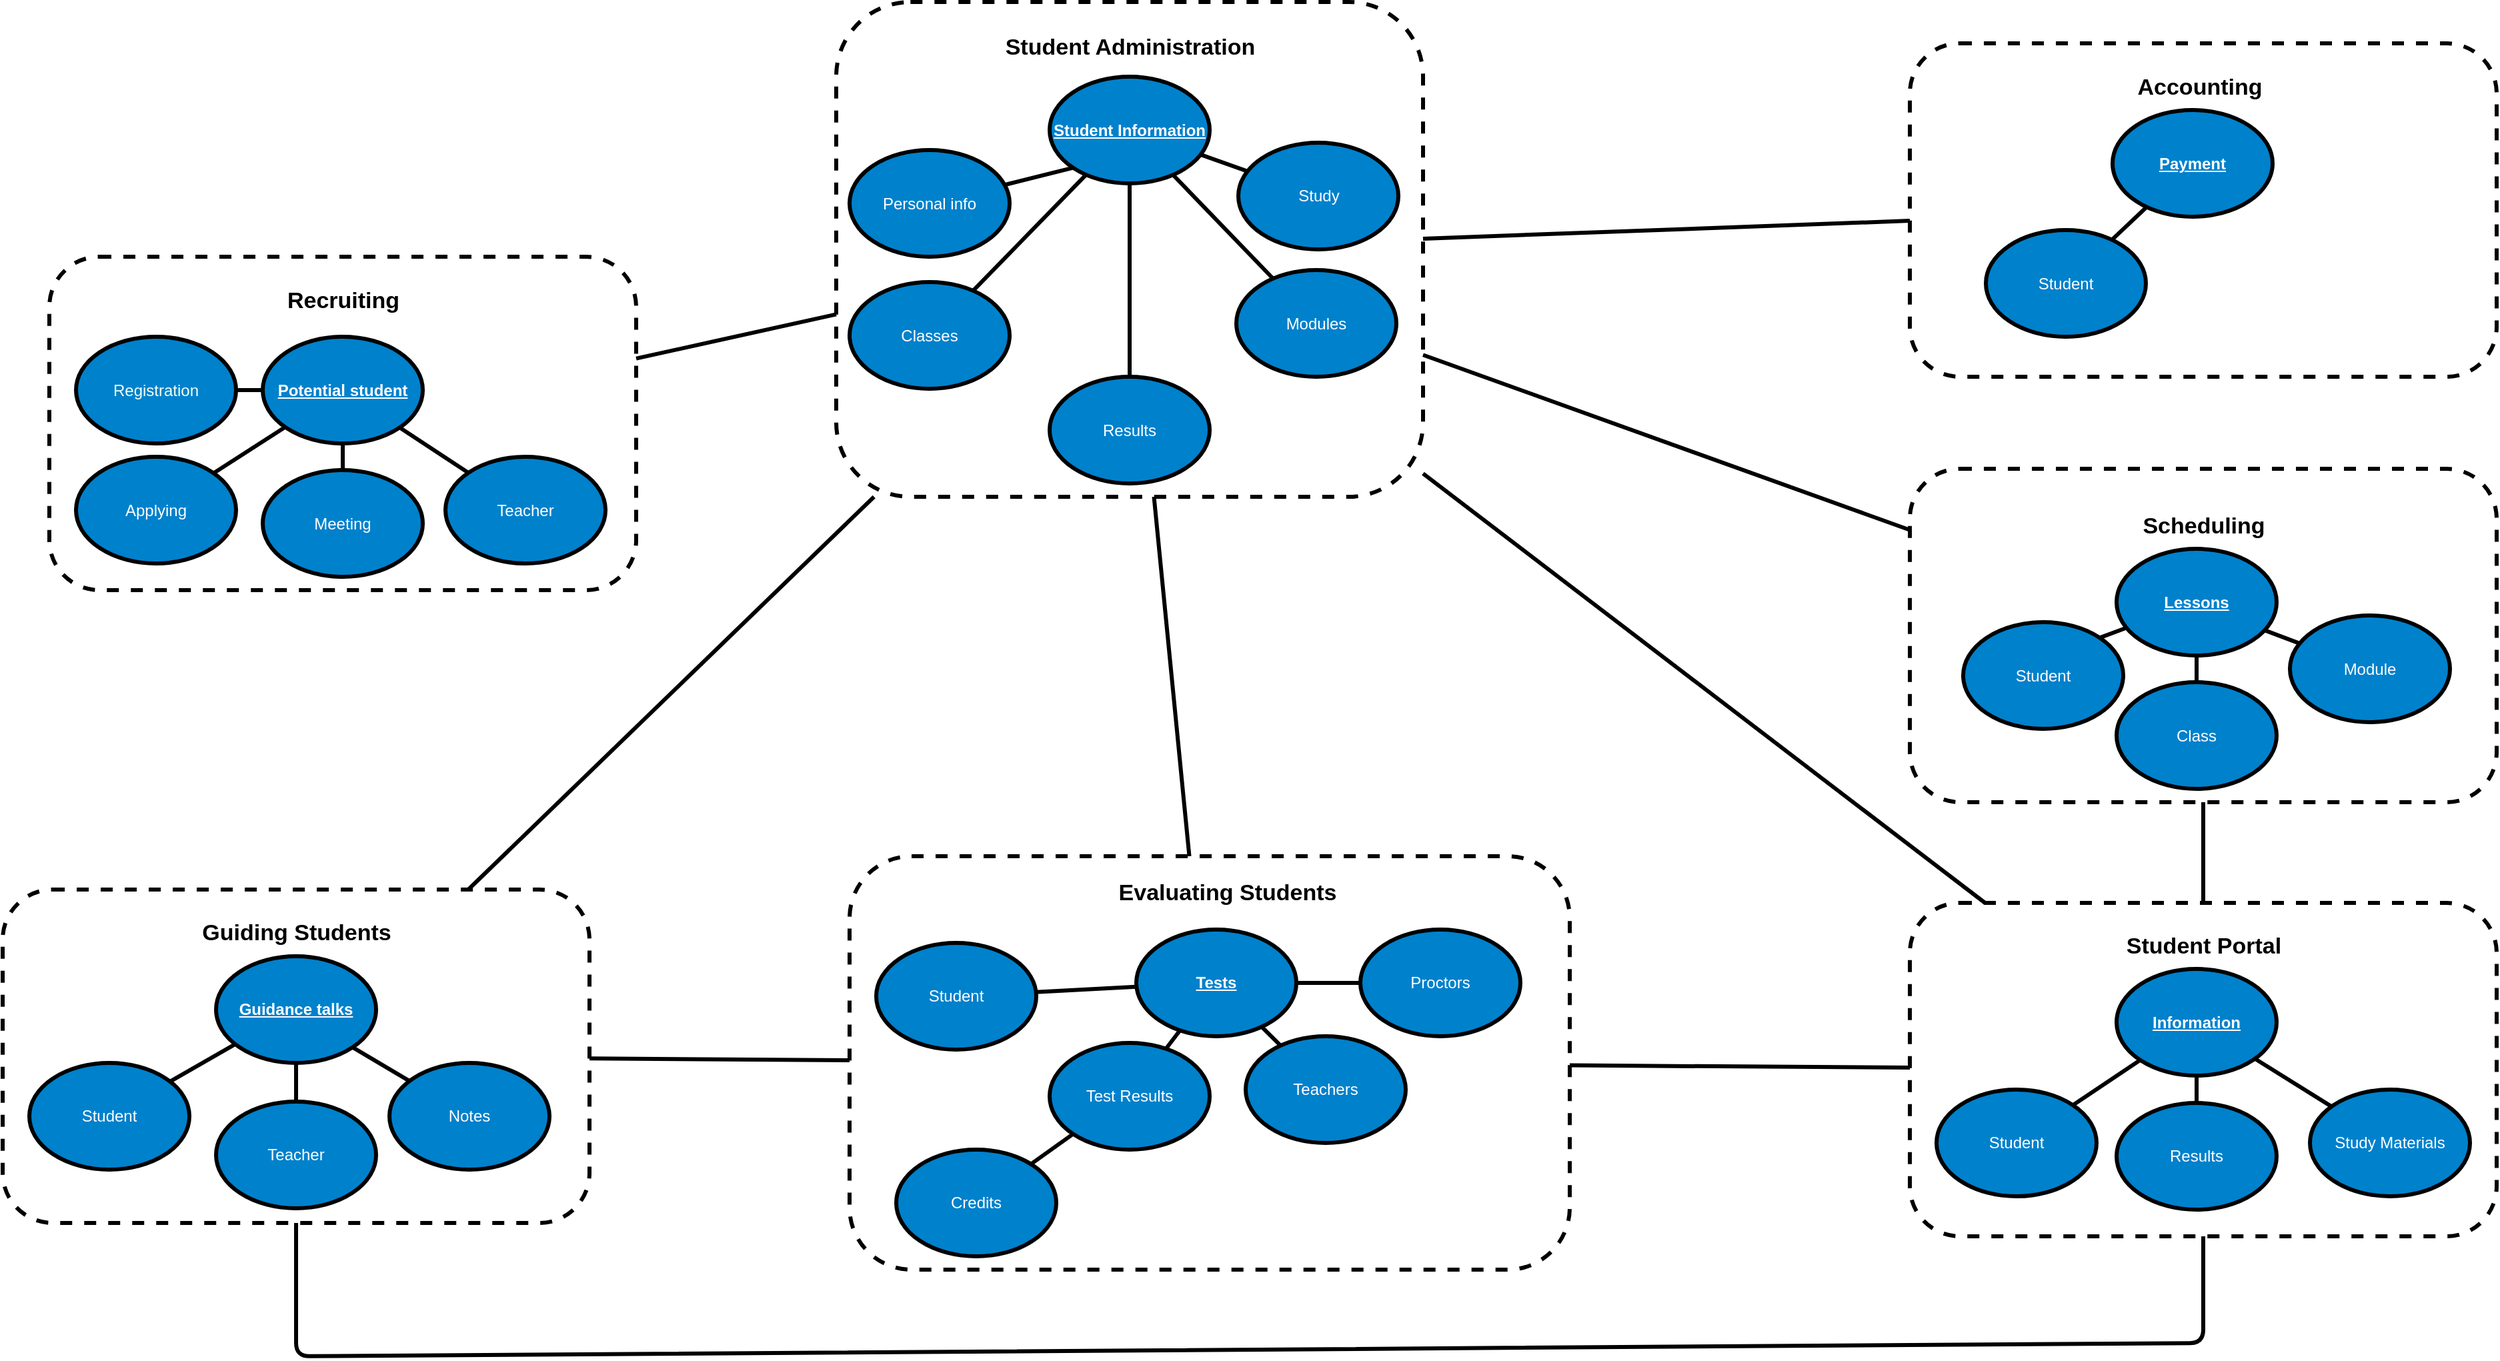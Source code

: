 <mxfile version="10.6.5" type="google"><diagram id="IRbVIgRhommmWBcJU5Y_" name="Page-1"><mxGraphModel dx="3615" dy="1430" grid="1" gridSize="10" guides="1" tooltips="1" connect="1" arrows="1" fold="1" page="1" pageScale="1" pageWidth="827" pageHeight="1169" math="0" shadow="0"><root><mxCell id="0"/><mxCell id="1" parent="0"/><mxCell id="iehb84xcE1WrMucQQFT0-1" value="" style="rounded=1;whiteSpace=wrap;html=1;dashed=1;strokeWidth=3;" vertex="1" parent="1"><mxGeometry x="-750" y="495.5" width="440" height="250" as="geometry"/></mxCell><mxCell id="iehb84xcE1WrMucQQFT0-2" value="&lt;div style=&quot;text-align: right ; font-size: 17px&quot;&gt;&lt;font style=&quot;font-size: 17px&quot;&gt;&lt;b&gt;Recruiting&lt;/b&gt;&lt;/font&gt;&lt;/div&gt;" style="text;html=1;resizable=0;points=[];autosize=1;align=center;verticalAlign=top;spacingTop=-4;" vertex="1" parent="1"><mxGeometry x="-580" y="515.5" width="100" height="20" as="geometry"/></mxCell><mxCell id="iehb84xcE1WrMucQQFT0-7" value="" style="rounded=1;whiteSpace=wrap;html=1;dashed=1;strokeWidth=3;" vertex="1" parent="1"><mxGeometry x="-160" y="304.5" width="440" height="371" as="geometry"/></mxCell><mxCell id="iehb84xcE1WrMucQQFT0-8" value="&lt;div style=&quot;text-align: right ; font-size: 17px&quot;&gt;&lt;font style=&quot;font-size: 17px&quot;&gt;&lt;b&gt;Student Administration&lt;/b&gt;&lt;/font&gt;&lt;/div&gt;" style="text;html=1;resizable=0;points=[];autosize=1;align=center;verticalAlign=top;spacingTop=-4;" vertex="1" parent="1"><mxGeometry x="-40" y="325.5" width="200" height="20" as="geometry"/></mxCell><mxCell id="iehb84xcE1WrMucQQFT0-9" value="" style="rounded=1;whiteSpace=wrap;html=1;dashed=1;strokeWidth=3;" vertex="1" parent="1"><mxGeometry x="645" y="335.5" width="440" height="250" as="geometry"/></mxCell><mxCell id="iehb84xcE1WrMucQQFT0-10" value="&lt;div style=&quot;text-align: right ; font-size: 17px&quot;&gt;&lt;font style=&quot;font-size: 17px&quot;&gt;&lt;b&gt;Accounting&lt;/b&gt;&lt;/font&gt;&lt;/div&gt;" style="text;html=1;resizable=0;points=[];autosize=1;align=center;verticalAlign=top;spacingTop=-4;" vertex="1" parent="1"><mxGeometry x="807" y="355.5" width="110" height="20" as="geometry"/></mxCell><mxCell id="iehb84xcE1WrMucQQFT0-11" value="" style="rounded=1;whiteSpace=wrap;html=1;dashed=1;strokeWidth=3;" vertex="1" parent="1"><mxGeometry x="645" y="980" width="440" height="250" as="geometry"/></mxCell><mxCell id="iehb84xcE1WrMucQQFT0-12" value="&lt;div style=&quot;text-align: right ; font-size: 17px&quot;&gt;&lt;font style=&quot;font-size: 17px&quot;&gt;&lt;b&gt;Student Portal&lt;/b&gt;&lt;/font&gt;&lt;/div&gt;" style="text;html=1;resizable=0;points=[];autosize=1;align=center;verticalAlign=top;spacingTop=-4;" vertex="1" parent="1"><mxGeometry x="800" y="1000" width="130" height="20" as="geometry"/></mxCell><mxCell id="iehb84xcE1WrMucQQFT0-13" value="" style="rounded=1;whiteSpace=wrap;html=1;dashed=1;strokeWidth=3;" vertex="1" parent="1"><mxGeometry x="-785" y="970" width="440" height="250" as="geometry"/></mxCell><mxCell id="iehb84xcE1WrMucQQFT0-14" value="&lt;div style=&quot;text-align: right ; font-size: 17px&quot;&gt;&lt;font style=&quot;font-size: 17px&quot;&gt;&lt;b&gt;Guiding Students&lt;/b&gt;&lt;/font&gt;&lt;/div&gt;" style="text;html=1;resizable=0;points=[];autosize=1;align=center;verticalAlign=top;spacingTop=-4;" vertex="1" parent="1"><mxGeometry x="-645" y="990" width="160" height="20" as="geometry"/></mxCell><mxCell id="iehb84xcE1WrMucQQFT0-15" value="" style="rounded=1;whiteSpace=wrap;html=1;dashed=1;strokeWidth=3;" vertex="1" parent="1"><mxGeometry x="-150" y="945" width="540" height="310" as="geometry"/></mxCell><mxCell id="iehb84xcE1WrMucQQFT0-16" value="&lt;div style=&quot;text-align: right ; font-size: 17px&quot;&gt;&lt;font style=&quot;font-size: 17px&quot;&gt;&lt;b&gt;Evaluating Students&lt;/b&gt;&lt;/font&gt;&lt;/div&gt;" style="text;html=1;resizable=0;points=[];autosize=1;align=center;verticalAlign=top;spacingTop=-4;" vertex="1" parent="1"><mxGeometry x="43" y="960" width="180" height="20" as="geometry"/></mxCell><mxCell id="iehb84xcE1WrMucQQFT0-17" value="&lt;font color=&quot;#ffffff&quot;&gt;&lt;b&gt;&lt;u&gt;Payment&lt;/u&gt;&lt;/b&gt;&lt;/font&gt;" style="ellipse;whiteSpace=wrap;html=1;strokeWidth=3;align=center;fontColor=#F3FFF0;fillColor=#0081CC;" vertex="1" parent="1"><mxGeometry x="797" y="385.5" width="120" height="80" as="geometry"/></mxCell><mxCell id="iehb84xcE1WrMucQQFT0-18" value="&lt;font color=&quot;#ffffff&quot;&gt;&lt;b&gt;&lt;u&gt;Potential student&lt;/u&gt;&lt;/b&gt;&lt;br&gt;&lt;/font&gt;" style="ellipse;whiteSpace=wrap;html=1;strokeWidth=3;align=center;fontColor=#F3FFF0;fillColor=#0081CC;" vertex="1" parent="1"><mxGeometry x="-590" y="555.5" width="120" height="80" as="geometry"/></mxCell><mxCell id="iehb84xcE1WrMucQQFT0-19" value="&lt;font color=&quot;#ffffff&quot;&gt;&lt;b&gt;&lt;u&gt;Student Information&lt;/u&gt;&lt;/b&gt;&lt;/font&gt;" style="ellipse;whiteSpace=wrap;html=1;strokeWidth=3;align=center;fontColor=#F3FFF0;fillColor=#0081CC;" vertex="1" parent="1"><mxGeometry y="360.5" width="120" height="80" as="geometry"/></mxCell><mxCell id="iehb84xcE1WrMucQQFT0-20" value="" style="rounded=1;whiteSpace=wrap;html=1;dashed=1;strokeWidth=3;" vertex="1" parent="1"><mxGeometry x="645" y="654.5" width="440" height="250" as="geometry"/></mxCell><mxCell id="iehb84xcE1WrMucQQFT0-21" value="&lt;div style=&quot;text-align: right ; font-size: 17px&quot;&gt;&lt;font style=&quot;font-size: 17px&quot;&gt;&lt;b&gt;Scheduling&lt;/b&gt;&lt;/font&gt;&lt;/div&gt;" style="text;html=1;resizable=0;points=[];autosize=1;align=center;verticalAlign=top;spacingTop=-4;" vertex="1" parent="1"><mxGeometry x="810" y="684.5" width="110" height="20" as="geometry"/></mxCell><mxCell id="iehb84xcE1WrMucQQFT0-22" value="&lt;font color=&quot;#ffffff&quot;&gt;Student&lt;/font&gt;" style="ellipse;whiteSpace=wrap;html=1;strokeWidth=3;align=center;fontColor=#F3FFF0;fillColor=#0081CC;" vertex="1" parent="1"><mxGeometry x="-130" y="1010" width="120" height="80" as="geometry"/></mxCell><mxCell id="iehb84xcE1WrMucQQFT0-24" value="&lt;font color=&quot;#ffffff&quot;&gt;&lt;b&gt;&lt;u&gt;Information&lt;/u&gt;&lt;/b&gt;&lt;/font&gt;" style="ellipse;whiteSpace=wrap;html=1;strokeWidth=3;align=center;fontColor=#F3FFF0;fillColor=#0081CC;" vertex="1" parent="1"><mxGeometry x="800" y="1029.5" width="120" height="80" as="geometry"/></mxCell><mxCell id="iehb84xcE1WrMucQQFT0-25" value="&lt;font color=&quot;#ffffff&quot;&gt;&lt;b&gt;&lt;u&gt;Guidance talks&lt;/u&gt;&lt;/b&gt;&lt;/font&gt;" style="ellipse;whiteSpace=wrap;html=1;strokeWidth=3;align=center;fontColor=#F3FFF0;fillColor=#0081CC;" vertex="1" parent="1"><mxGeometry x="-625" y="1020" width="120" height="80" as="geometry"/></mxCell><mxCell id="iehb84xcE1WrMucQQFT0-26" value="&lt;font color=&quot;#ffffff&quot;&gt;Student&lt;/font&gt;" style="ellipse;whiteSpace=wrap;html=1;strokeWidth=3;align=center;fontColor=#F3FFF0;fillColor=#0081CC;" vertex="1" parent="1"><mxGeometry x="-765" y="1100" width="120" height="80" as="geometry"/></mxCell><mxCell id="iehb84xcE1WrMucQQFT0-27" value="&lt;font color=&quot;#ffffff&quot;&gt;Teacher&lt;/font&gt;" style="ellipse;whiteSpace=wrap;html=1;strokeWidth=3;align=center;fontColor=#F3FFF0;fillColor=#0081CC;" vertex="1" parent="1"><mxGeometry x="-625" y="1129" width="120" height="80" as="geometry"/></mxCell><mxCell id="iehb84xcE1WrMucQQFT0-28" value="&lt;font color=&quot;#ffffff&quot;&gt;Notes&lt;/font&gt;" style="ellipse;whiteSpace=wrap;html=1;strokeWidth=3;align=center;fontColor=#F3FFF0;fillColor=#0081CC;" vertex="1" parent="1"><mxGeometry x="-495" y="1100" width="120" height="80" as="geometry"/></mxCell><mxCell id="iehb84xcE1WrMucQQFT0-30" value="" style="endArrow=none;html=1;fontColor=#F3FFF0;entryX=1;entryY=1;entryDx=0;entryDy=0;strokeWidth=3;" edge="1" parent="1" source="iehb84xcE1WrMucQQFT0-28" target="iehb84xcE1WrMucQQFT0-25"><mxGeometry width="50" height="50" relative="1" as="geometry"><mxPoint x="-1535" y="1290" as="sourcePoint"/><mxPoint x="-1485" y="1240" as="targetPoint"/></mxGeometry></mxCell><mxCell id="iehb84xcE1WrMucQQFT0-31" value="" style="endArrow=none;html=1;fontColor=#F3FFF0;entryX=0.5;entryY=1;entryDx=0;entryDy=0;strokeWidth=3;" edge="1" parent="1" source="iehb84xcE1WrMucQQFT0-27" target="iehb84xcE1WrMucQQFT0-25"><mxGeometry width="50" height="50" relative="1" as="geometry"><mxPoint x="-469.901" y="1123.468" as="sourcePoint"/><mxPoint x="-513" y="1098" as="targetPoint"/></mxGeometry></mxCell><mxCell id="iehb84xcE1WrMucQQFT0-32" value="" style="endArrow=none;html=1;fontColor=#F3FFF0;strokeWidth=3;" edge="1" parent="1" source="iehb84xcE1WrMucQQFT0-25" target="iehb84xcE1WrMucQQFT0-26"><mxGeometry width="50" height="50" relative="1" as="geometry"><mxPoint x="-459.901" y="1133.468" as="sourcePoint"/><mxPoint x="-503" y="1108" as="targetPoint"/></mxGeometry></mxCell><mxCell id="iehb84xcE1WrMucQQFT0-34" value="&lt;font color=&quot;#ffffff&quot;&gt;Meeting&lt;/font&gt;" style="ellipse;whiteSpace=wrap;html=1;strokeWidth=3;align=center;fontColor=#F3FFF0;fillColor=#0081CC;" vertex="1" parent="1"><mxGeometry x="-590" y="655.5" width="120" height="80" as="geometry"/></mxCell><mxCell id="iehb84xcE1WrMucQQFT0-35" value="&lt;font color=&quot;#ffffff&quot;&gt;Teacher&lt;br&gt;&lt;/font&gt;" style="ellipse;whiteSpace=wrap;html=1;strokeWidth=3;align=center;fontColor=#F3FFF0;fillColor=#0081CC;" vertex="1" parent="1"><mxGeometry x="-453" y="645.5" width="120" height="80" as="geometry"/></mxCell><mxCell id="iehb84xcE1WrMucQQFT0-36" value="" style="endArrow=none;html=1;fontColor=#F3FFF0;strokeWidth=3;" edge="1" parent="1" source="iehb84xcE1WrMucQQFT0-35" target="iehb84xcE1WrMucQQFT0-18"><mxGeometry width="50" height="50" relative="1" as="geometry"><mxPoint x="-105.812" y="931.33" as="sourcePoint"/><mxPoint x="-154.445" y="959.468" as="targetPoint"/></mxGeometry></mxCell><mxCell id="iehb84xcE1WrMucQQFT0-37" value="" style="endArrow=none;html=1;fontColor=#F3FFF0;strokeWidth=3;" edge="1" parent="1" source="iehb84xcE1WrMucQQFT0-34" target="iehb84xcE1WrMucQQFT0-18"><mxGeometry width="50" height="50" relative="1" as="geometry"><mxPoint x="-95.812" y="941.33" as="sourcePoint"/><mxPoint x="-144.445" y="969.468" as="targetPoint"/></mxGeometry></mxCell><mxCell id="iehb84xcE1WrMucQQFT0-39" value="&lt;font color=&quot;#ffffff&quot;&gt;Student&lt;/font&gt;" style="ellipse;whiteSpace=wrap;html=1;strokeWidth=3;align=center;fontColor=#F3FFF0;fillColor=#0081CC;" vertex="1" parent="1"><mxGeometry x="665" y="1120" width="120" height="80" as="geometry"/></mxCell><mxCell id="iehb84xcE1WrMucQQFT0-40" value="" style="endArrow=none;html=1;fontColor=#F3FFF0;strokeWidth=3;" edge="1" parent="1" source="iehb84xcE1WrMucQQFT0-39" target="iehb84xcE1WrMucQQFT0-24"><mxGeometry width="50" height="50" relative="1" as="geometry"><mxPoint x="509.006" y="1152.099" as="sourcePoint"/><mxPoint x="457.737" y="1118.076" as="targetPoint"/></mxGeometry></mxCell><mxCell id="iehb84xcE1WrMucQQFT0-41" value="&lt;font color=&quot;#ffffff&quot;&gt;Personal info&lt;br&gt;&lt;/font&gt;" style="ellipse;whiteSpace=wrap;html=1;strokeWidth=3;align=center;fontColor=#F3FFF0;fillColor=#0081CC;" vertex="1" parent="1"><mxGeometry x="-150" y="415.5" width="120" height="80" as="geometry"/></mxCell><mxCell id="iehb84xcE1WrMucQQFT0-42" value="&lt;font color=&quot;#ffffff&quot;&gt;Classes&lt;/font&gt;" style="ellipse;whiteSpace=wrap;html=1;strokeWidth=3;align=center;fontColor=#F3FFF0;fillColor=#0081CC;" vertex="1" parent="1"><mxGeometry x="-150" y="514.5" width="120" height="80" as="geometry"/></mxCell><mxCell id="iehb84xcE1WrMucQQFT0-43" value="&lt;font color=&quot;#ffffff&quot;&gt;Modules&lt;br&gt;&lt;/font&gt;" style="ellipse;whiteSpace=wrap;html=1;strokeWidth=3;align=center;fontColor=#F3FFF0;fillColor=#0081CC;" vertex="1" parent="1"><mxGeometry x="140" y="505.5" width="120" height="80" as="geometry"/></mxCell><mxCell id="iehb84xcE1WrMucQQFT0-44" value="&lt;font color=&quot;#ffffff&quot;&gt;Study&lt;/font&gt;" style="ellipse;whiteSpace=wrap;html=1;strokeWidth=3;align=center;fontColor=#F3FFF0;fillColor=#0081CC;" vertex="1" parent="1"><mxGeometry x="141.5" y="410" width="120" height="80" as="geometry"/></mxCell><mxCell id="iehb84xcE1WrMucQQFT0-45" value="&lt;font color=&quot;#ffffff&quot;&gt;Results&lt;/font&gt;" style="ellipse;whiteSpace=wrap;html=1;strokeWidth=3;align=center;fontColor=#F3FFF0;fillColor=#0081CC;" vertex="1" parent="1"><mxGeometry y="585.5" width="120" height="80" as="geometry"/></mxCell><mxCell id="iehb84xcE1WrMucQQFT0-46" value="" style="endArrow=none;html=1;fontColor=#F3FFF0;strokeWidth=3;" edge="1" parent="1" source="iehb84xcE1WrMucQQFT0-19" target="iehb84xcE1WrMucQQFT0-44"><mxGeometry width="50" height="50" relative="1" as="geometry"><mxPoint x="540" y="175.5" as="sourcePoint"/><mxPoint x="540" y="155.5" as="targetPoint"/></mxGeometry></mxCell><mxCell id="iehb84xcE1WrMucQQFT0-47" value="" style="endArrow=none;html=1;fontColor=#F3FFF0;strokeWidth=3;" edge="1" parent="1" source="iehb84xcE1WrMucQQFT0-19" target="iehb84xcE1WrMucQQFT0-43"><mxGeometry width="50" height="50" relative="1" as="geometry"><mxPoint x="123.049" y="429.188" as="sourcePoint"/><mxPoint x="158.295" y="441.51" as="targetPoint"/></mxGeometry></mxCell><mxCell id="iehb84xcE1WrMucQQFT0-48" value="" style="endArrow=none;html=1;fontColor=#F3FFF0;strokeWidth=3;" edge="1" parent="1" source="iehb84xcE1WrMucQQFT0-19" target="iehb84xcE1WrMucQQFT0-45"><mxGeometry width="50" height="50" relative="1" as="geometry"><mxPoint x="133.049" y="439.188" as="sourcePoint"/><mxPoint x="168.295" y="451.51" as="targetPoint"/></mxGeometry></mxCell><mxCell id="iehb84xcE1WrMucQQFT0-49" value="" style="endArrow=none;html=1;fontColor=#F3FFF0;strokeWidth=3;" edge="1" parent="1" source="iehb84xcE1WrMucQQFT0-19" target="iehb84xcE1WrMucQQFT0-42"><mxGeometry width="50" height="50" relative="1" as="geometry"><mxPoint x="143.049" y="449.188" as="sourcePoint"/><mxPoint x="178.295" y="461.51" as="targetPoint"/></mxGeometry></mxCell><mxCell id="iehb84xcE1WrMucQQFT0-50" value="" style="endArrow=none;html=1;fontColor=#F3FFF0;strokeWidth=3;exitX=0;exitY=1;exitDx=0;exitDy=0;" edge="1" parent="1" source="iehb84xcE1WrMucQQFT0-19" target="iehb84xcE1WrMucQQFT0-41"><mxGeometry width="50" height="50" relative="1" as="geometry"><mxPoint x="153.049" y="459.188" as="sourcePoint"/><mxPoint x="188.295" y="471.51" as="targetPoint"/></mxGeometry></mxCell><mxCell id="iehb84xcE1WrMucQQFT0-51" value="&lt;font color=&quot;#ffffff&quot;&gt;Results&lt;br&gt;&lt;/font&gt;" style="ellipse;whiteSpace=wrap;html=1;strokeWidth=3;align=center;fontColor=#F3FFF0;fillColor=#0081CC;" vertex="1" parent="1"><mxGeometry x="800" y="1130" width="120" height="80" as="geometry"/></mxCell><mxCell id="iehb84xcE1WrMucQQFT0-52" value="&lt;font color=&quot;#ffffff&quot;&gt;Study Materials&lt;br&gt;&lt;/font&gt;" style="ellipse;whiteSpace=wrap;html=1;strokeWidth=3;align=center;fontColor=#F3FFF0;fillColor=#0081CC;" vertex="1" parent="1"><mxGeometry x="945" y="1120" width="120" height="80" as="geometry"/></mxCell><mxCell id="iehb84xcE1WrMucQQFT0-53" value="" style="endArrow=none;html=1;fontColor=#F3FFF0;strokeWidth=3;" edge="1" parent="1" source="iehb84xcE1WrMucQQFT0-51" target="iehb84xcE1WrMucQQFT0-24"><mxGeometry width="50" height="50" relative="1" as="geometry"><mxPoint x="777.196" y="1141.563" as="sourcePoint"/><mxPoint x="827.574" y="1107.784" as="targetPoint"/></mxGeometry></mxCell><mxCell id="iehb84xcE1WrMucQQFT0-54" value="" style="endArrow=none;html=1;fontColor=#F3FFF0;strokeWidth=3;" edge="1" parent="1" source="iehb84xcE1WrMucQQFT0-52" target="iehb84xcE1WrMucQQFT0-24"><mxGeometry width="50" height="50" relative="1" as="geometry"><mxPoint x="787.196" y="1151.563" as="sourcePoint"/><mxPoint x="837.574" y="1117.784" as="targetPoint"/></mxGeometry></mxCell><mxCell id="iehb84xcE1WrMucQQFT0-55" value="&lt;font color=&quot;#ffffff&quot;&gt;&lt;b&gt;&lt;u&gt;Tests&lt;/u&gt;&lt;/b&gt;&lt;/font&gt;" style="ellipse;whiteSpace=wrap;html=1;strokeWidth=3;align=center;fontColor=#F3FFF0;fillColor=#0081CC;" vertex="1" parent="1"><mxGeometry x="65" y="1000" width="120" height="80" as="geometry"/></mxCell><mxCell id="iehb84xcE1WrMucQQFT0-56" value="&lt;font color=&quot;#ffffff&quot;&gt;Test Results&lt;/font&gt;" style="ellipse;whiteSpace=wrap;html=1;strokeWidth=3;align=center;fontColor=#F3FFF0;fillColor=#0081CC;" vertex="1" parent="1"><mxGeometry y="1085" width="120" height="80" as="geometry"/></mxCell><mxCell id="iehb84xcE1WrMucQQFT0-57" value="&lt;font color=&quot;#ffffff&quot;&gt;Proctors&lt;/font&gt;" style="ellipse;whiteSpace=wrap;html=1;strokeWidth=3;align=center;fontColor=#F3FFF0;fillColor=#0081CC;" vertex="1" parent="1"><mxGeometry x="233" y="1000" width="120" height="80" as="geometry"/></mxCell><mxCell id="iehb84xcE1WrMucQQFT0-58" value="&lt;font color=&quot;#ffffff&quot;&gt;Teachers&lt;/font&gt;" style="ellipse;whiteSpace=wrap;html=1;strokeWidth=3;align=center;fontColor=#F3FFF0;fillColor=#0081CC;" vertex="1" parent="1"><mxGeometry x="147" y="1080" width="120" height="80" as="geometry"/></mxCell><mxCell id="iehb84xcE1WrMucQQFT0-59" value="&lt;font color=&quot;#ffffff&quot;&gt;Applying&lt;/font&gt;" style="ellipse;whiteSpace=wrap;html=1;strokeWidth=3;align=center;fontColor=#F3FFF0;fillColor=#0081CC;" vertex="1" parent="1"><mxGeometry x="-730" y="645.5" width="120" height="80" as="geometry"/></mxCell><mxCell id="iehb84xcE1WrMucQQFT0-60" value="" style="endArrow=none;html=1;fontColor=#F3FFF0;strokeWidth=3;" edge="1" parent="1" source="iehb84xcE1WrMucQQFT0-59" target="iehb84xcE1WrMucQQFT0-18"><mxGeometry width="50" height="50" relative="1" as="geometry"><mxPoint x="-520" y="665.5" as="sourcePoint"/><mxPoint x="-520" y="645.5" as="targetPoint"/></mxGeometry></mxCell><mxCell id="iehb84xcE1WrMucQQFT0-61" value="&lt;font color=&quot;#ffffff&quot;&gt;Student&lt;/font&gt;" style="ellipse;whiteSpace=wrap;html=1;strokeWidth=3;align=center;fontColor=#F3FFF0;fillColor=#0081CC;" vertex="1" parent="1"><mxGeometry x="685" y="769.5" width="120" height="80" as="geometry"/></mxCell><mxCell id="iehb84xcE1WrMucQQFT0-62" value="&lt;font color=&quot;#ffffff&quot;&gt;&lt;b&gt;&lt;u&gt;Lessons&lt;/u&gt;&lt;/b&gt;&lt;/font&gt;" style="ellipse;whiteSpace=wrap;html=1;strokeWidth=3;align=center;fontColor=#F3FFF0;fillColor=#0081CC;" vertex="1" parent="1"><mxGeometry x="800" y="714.5" width="120" height="80" as="geometry"/></mxCell><mxCell id="iehb84xcE1WrMucQQFT0-63" value="&lt;font color=&quot;#ffffff&quot;&gt;Class&lt;/font&gt;" style="ellipse;whiteSpace=wrap;html=1;strokeWidth=3;align=center;fontColor=#F3FFF0;fillColor=#0081CC;" vertex="1" parent="1"><mxGeometry x="800" y="814.5" width="120" height="80" as="geometry"/></mxCell><mxCell id="iehb84xcE1WrMucQQFT0-64" value="&lt;font color=&quot;#ffffff&quot;&gt;Module&lt;/font&gt;" style="ellipse;whiteSpace=wrap;html=1;strokeWidth=3;align=center;fontColor=#F3FFF0;fillColor=#0081CC;" vertex="1" parent="1"><mxGeometry x="930" y="764.5" width="120" height="80" as="geometry"/></mxCell><mxCell id="iehb84xcE1WrMucQQFT0-65" value="&lt;font color=&quot;#ffffff&quot;&gt;Student&lt;/font&gt;" style="ellipse;whiteSpace=wrap;html=1;strokeWidth=3;align=center;fontColor=#F3FFF0;fillColor=#0081CC;" vertex="1" parent="1"><mxGeometry x="702" y="475.5" width="120" height="80" as="geometry"/></mxCell><mxCell id="iehb84xcE1WrMucQQFT0-66" value="" style="endArrow=none;html=1;fontColor=#F3FFF0;strokeWidth=3;" edge="1" parent="1" source="iehb84xcE1WrMucQQFT0-17" target="iehb84xcE1WrMucQQFT0-65"><mxGeometry width="50" height="50" relative="1" as="geometry"><mxPoint x="455.049" y="449.188" as="sourcePoint"/><mxPoint x="490.295" y="461.51" as="targetPoint"/></mxGeometry></mxCell><mxCell id="iehb84xcE1WrMucQQFT0-67" value="" style="endArrow=none;html=1;fontColor=#F3FFF0;strokeWidth=3;entryX=0.925;entryY=0.763;entryDx=0;entryDy=0;entryPerimeter=0;" edge="1" parent="1" source="iehb84xcE1WrMucQQFT0-64" target="iehb84xcE1WrMucQQFT0-62"><mxGeometry width="50" height="50" relative="1" as="geometry"><mxPoint x="1248.094" y="1096.668" as="sourcePoint"/><mxPoint x="1301.809" y="1062.265" as="targetPoint"/></mxGeometry></mxCell><mxCell id="iehb84xcE1WrMucQQFT0-68" value="" style="endArrow=none;html=1;fontColor=#F3FFF0;strokeWidth=3;" edge="1" parent="1" source="iehb84xcE1WrMucQQFT0-63" target="iehb84xcE1WrMucQQFT0-62"><mxGeometry width="50" height="50" relative="1" as="geometry"><mxPoint x="947.441" y="795.206" as="sourcePoint"/><mxPoint x="921" y="785.5" as="targetPoint"/></mxGeometry></mxCell><mxCell id="iehb84xcE1WrMucQQFT0-69" value="" style="endArrow=none;html=1;fontColor=#F3FFF0;strokeWidth=3;exitX=1;exitY=0;exitDx=0;exitDy=0;" edge="1" parent="1" source="iehb84xcE1WrMucQQFT0-61" target="iehb84xcE1WrMucQQFT0-62"><mxGeometry width="50" height="50" relative="1" as="geometry"><mxPoint x="957.441" y="805.206" as="sourcePoint"/><mxPoint x="931" y="795.5" as="targetPoint"/></mxGeometry></mxCell><mxCell id="iehb84xcE1WrMucQQFT0-70" value="" style="endArrow=none;html=1;fontColor=#F3FFF0;strokeWidth=3;" edge="1" parent="1" source="iehb84xcE1WrMucQQFT0-55" target="iehb84xcE1WrMucQQFT0-22"><mxGeometry width="50" height="50" relative="1" as="geometry"><mxPoint x="-297.559" y="1170.706" as="sourcePoint"/><mxPoint x="-324" y="1161" as="targetPoint"/></mxGeometry></mxCell><mxCell id="iehb84xcE1WrMucQQFT0-71" value="" style="endArrow=none;html=1;fontColor=#F3FFF0;strokeWidth=3;" edge="1" parent="1" source="iehb84xcE1WrMucQQFT0-55" target="iehb84xcE1WrMucQQFT0-56"><mxGeometry width="50" height="50" relative="1" as="geometry"><mxPoint x="17.084" y="1128.855" as="sourcePoint"/><mxPoint x="-17.111" y="1141.111" as="targetPoint"/></mxGeometry></mxCell><mxCell id="iehb84xcE1WrMucQQFT0-72" value="" style="endArrow=none;html=1;fontColor=#F3FFF0;strokeWidth=3;" edge="1" parent="1" source="iehb84xcE1WrMucQQFT0-55" target="iehb84xcE1WrMucQQFT0-58"><mxGeometry width="50" height="50" relative="1" as="geometry"><mxPoint x="27.084" y="1138.855" as="sourcePoint"/><mxPoint x="-7.111" y="1151.111" as="targetPoint"/></mxGeometry></mxCell><mxCell id="iehb84xcE1WrMucQQFT0-73" value="" style="endArrow=none;html=1;fontColor=#F3FFF0;strokeWidth=3;" edge="1" parent="1" source="iehb84xcE1WrMucQQFT0-55" target="iehb84xcE1WrMucQQFT0-57"><mxGeometry width="50" height="50" relative="1" as="geometry"><mxPoint x="37.084" y="1148.855" as="sourcePoint"/><mxPoint x="2.889" y="1161.111" as="targetPoint"/></mxGeometry></mxCell><mxCell id="iehb84xcE1WrMucQQFT0-74" value="Registration" style="ellipse;whiteSpace=wrap;html=1;strokeWidth=3;align=center;fontColor=#F3FFF0;fillColor=#0081CC;" vertex="1" parent="1"><mxGeometry x="-730" y="555.5" width="120" height="80" as="geometry"/></mxCell><mxCell id="iehb84xcE1WrMucQQFT0-75" value="" style="endArrow=none;html=1;fontColor=#F3FFF0;strokeWidth=3;" edge="1" parent="1" source="iehb84xcE1WrMucQQFT0-74" target="iehb84xcE1WrMucQQFT0-18"><mxGeometry width="50" height="50" relative="1" as="geometry"><mxPoint x="-616.906" y="667.668" as="sourcePoint"/><mxPoint x="-563.191" y="633.265" as="targetPoint"/></mxGeometry></mxCell><mxCell id="iehb84xcE1WrMucQQFT0-76" value="&lt;font color=&quot;#ffffff&quot;&gt;Credits&lt;/font&gt;" style="ellipse;whiteSpace=wrap;html=1;strokeWidth=3;align=center;fontColor=#F3FFF0;fillColor=#0081CC;" vertex="1" parent="1"><mxGeometry x="-115" y="1165" width="120" height="80" as="geometry"/></mxCell><mxCell id="iehb84xcE1WrMucQQFT0-77" value="" style="endArrow=none;html=1;fontColor=#F3FFF0;strokeWidth=3;entryX=0;entryY=1;entryDx=0;entryDy=0;" edge="1" parent="1" source="iehb84xcE1WrMucQQFT0-76" target="iehb84xcE1WrMucQQFT0-56"><mxGeometry width="50" height="50" relative="1" as="geometry"><mxPoint x="108.021" y="1085.728" as="sourcePoint"/><mxPoint x="97.251" y="1099.364" as="targetPoint"/></mxGeometry></mxCell><mxCell id="iehb84xcE1WrMucQQFT0-78" value="" style="endArrow=none;html=1;fontColor=#F3FFF0;strokeWidth=3;" edge="1" parent="1" source="iehb84xcE1WrMucQQFT0-7" target="iehb84xcE1WrMucQQFT0-9"><mxGeometry width="50" height="50" relative="1" as="geometry"><mxPoint x="574.126" y="1107.549" as="sourcePoint"/><mxPoint x="548.285" y="1132.174" as="targetPoint"/></mxGeometry></mxCell><mxCell id="iehb84xcE1WrMucQQFT0-79" value="" style="endArrow=none;html=1;fontColor=#F3FFF0;strokeWidth=3;" edge="1" parent="1" source="iehb84xcE1WrMucQQFT0-7" target="iehb84xcE1WrMucQQFT0-1"><mxGeometry width="50" height="50" relative="1" as="geometry"><mxPoint x="335.056" y="469" as="sourcePoint"/><mxPoint x="498.777" y="285" as="targetPoint"/></mxGeometry></mxCell><mxCell id="iehb84xcE1WrMucQQFT0-80" value="" style="endArrow=none;html=1;fontColor=#F3FFF0;strokeWidth=3;" edge="1" parent="1" source="iehb84xcE1WrMucQQFT0-11" target="iehb84xcE1WrMucQQFT0-7"><mxGeometry width="50" height="50" relative="1" as="geometry"><mxPoint x="345.056" y="479" as="sourcePoint"/><mxPoint x="508.777" y="295" as="targetPoint"/></mxGeometry></mxCell><mxCell id="iehb84xcE1WrMucQQFT0-81" value="" style="endArrow=none;html=1;fontColor=#F3FFF0;strokeWidth=3;" edge="1" parent="1" source="iehb84xcE1WrMucQQFT0-7" target="iehb84xcE1WrMucQQFT0-13"><mxGeometry width="50" height="50" relative="1" as="geometry"><mxPoint x="355.056" y="489" as="sourcePoint"/><mxPoint x="518.777" y="305" as="targetPoint"/></mxGeometry></mxCell><mxCell id="iehb84xcE1WrMucQQFT0-82" value="" style="endArrow=none;html=1;fontColor=#F3FFF0;strokeWidth=3;" edge="1" parent="1" source="iehb84xcE1WrMucQQFT0-7" target="iehb84xcE1WrMucQQFT0-15"><mxGeometry width="50" height="50" relative="1" as="geometry"><mxPoint x="330" y="499" as="sourcePoint"/><mxPoint x="528.777" y="315" as="targetPoint"/></mxGeometry></mxCell><mxCell id="iehb84xcE1WrMucQQFT0-83" value="" style="endArrow=none;html=1;fontColor=#F3FFF0;strokeWidth=3;" edge="1" parent="1" source="iehb84xcE1WrMucQQFT0-7" target="iehb84xcE1WrMucQQFT0-20"><mxGeometry width="50" height="50" relative="1" as="geometry"><mxPoint x="375.056" y="509" as="sourcePoint"/><mxPoint x="538.777" y="325" as="targetPoint"/></mxGeometry></mxCell><mxCell id="iehb84xcE1WrMucQQFT0-84" value="" style="endArrow=none;html=1;fontColor=#F3FFF0;strokeWidth=3;" edge="1" parent="1" source="iehb84xcE1WrMucQQFT0-13" target="iehb84xcE1WrMucQQFT0-15"><mxGeometry width="50" height="50" relative="1" as="geometry"><mxPoint x="385.056" y="519" as="sourcePoint"/><mxPoint x="548.777" y="335" as="targetPoint"/></mxGeometry></mxCell><mxCell id="iehb84xcE1WrMucQQFT0-85" value="" style="endArrow=none;html=1;fontColor=#F3FFF0;strokeWidth=3;" edge="1" parent="1" source="iehb84xcE1WrMucQQFT0-15" target="iehb84xcE1WrMucQQFT0-11"><mxGeometry width="50" height="50" relative="1" as="geometry"><mxPoint x="395.056" y="529" as="sourcePoint"/><mxPoint x="558.777" y="345" as="targetPoint"/></mxGeometry></mxCell><mxCell id="iehb84xcE1WrMucQQFT0-86" value="" style="endArrow=none;html=1;fontColor=#F3FFF0;strokeWidth=3;" edge="1" parent="1" source="iehb84xcE1WrMucQQFT0-11" target="iehb84xcE1WrMucQQFT0-20"><mxGeometry width="50" height="50" relative="1" as="geometry"><mxPoint x="711.382" y="990" as="sourcePoint"/><mxPoint x="290" y="668.075" as="targetPoint"/></mxGeometry></mxCell><mxCell id="iehb84xcE1WrMucQQFT0-87" value="" style="endArrow=none;html=1;fontColor=#F3FFF0;strokeWidth=3;" edge="1" parent="1" source="iehb84xcE1WrMucQQFT0-11" target="iehb84xcE1WrMucQQFT0-13"><mxGeometry width="50" height="50" relative="1" as="geometry"><mxPoint x="721.382" y="1000" as="sourcePoint"/><mxPoint x="300" y="678.075" as="targetPoint"/><Array as="points"><mxPoint x="865" y="1310"/><mxPoint x="-565" y="1320"/></Array></mxGeometry></mxCell></root></mxGraphModel></diagram></mxfile>